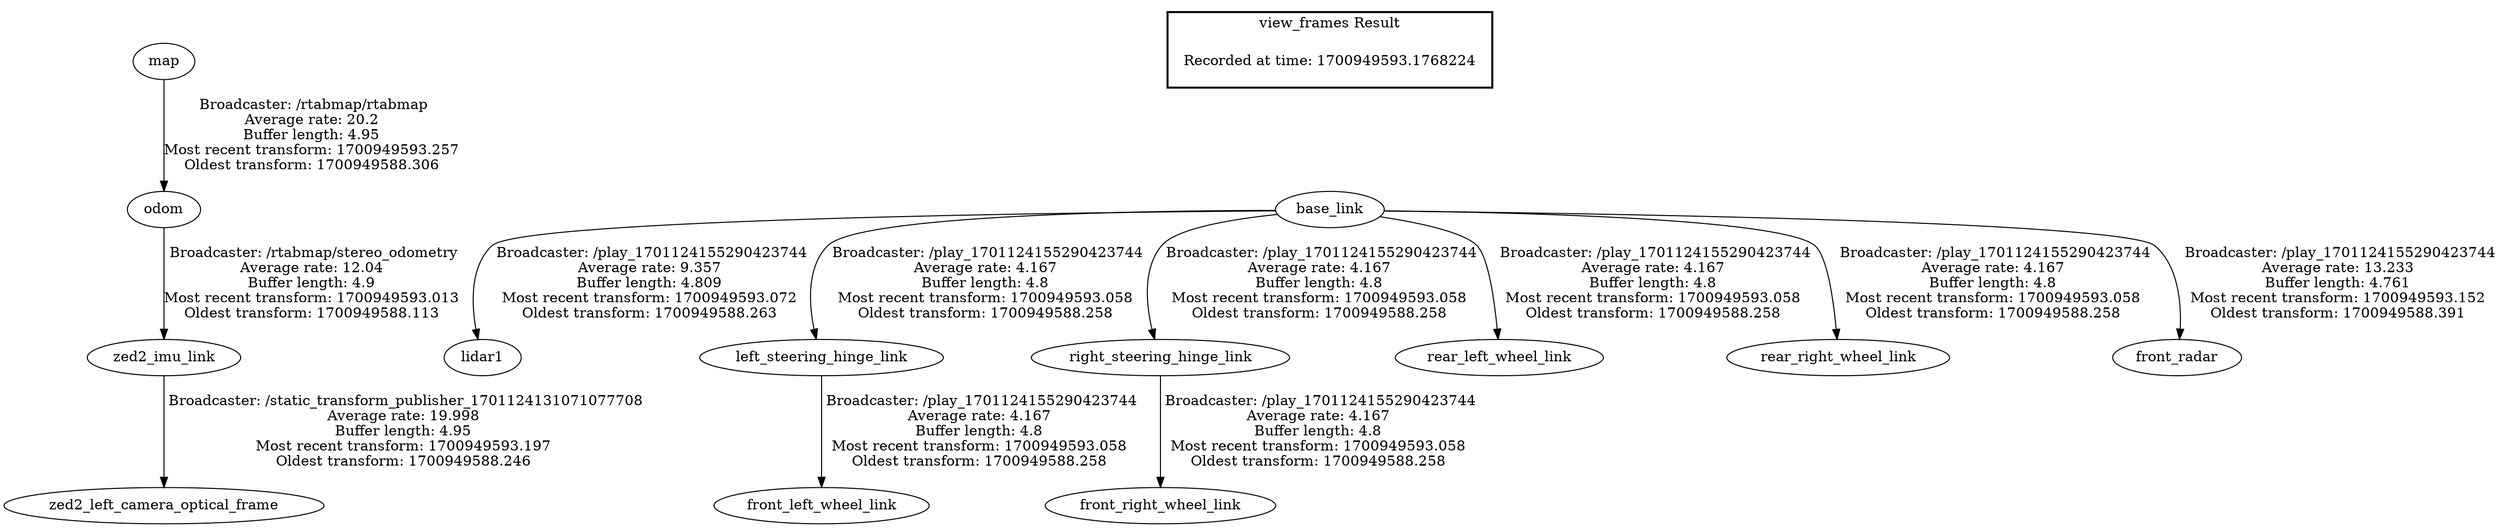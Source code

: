 digraph G {
"zed2_imu_link" -> "zed2_left_camera_optical_frame"[label=" Broadcaster: /static_transform_publisher_1701124131071077708\nAverage rate: 19.998\nBuffer length: 4.95\nMost recent transform: 1700949593.197\nOldest transform: 1700949588.246\n"];
"odom" -> "zed2_imu_link"[label=" Broadcaster: /rtabmap/stereo_odometry\nAverage rate: 12.04\nBuffer length: 4.9\nMost recent transform: 1700949593.013\nOldest transform: 1700949588.113\n"];
"map" -> "odom"[label=" Broadcaster: /rtabmap/rtabmap\nAverage rate: 20.2\nBuffer length: 4.95\nMost recent transform: 1700949593.257\nOldest transform: 1700949588.306\n"];
"base_link" -> "lidar1"[label=" Broadcaster: /play_1701124155290423744\nAverage rate: 9.357\nBuffer length: 4.809\nMost recent transform: 1700949593.072\nOldest transform: 1700949588.263\n"];
"left_steering_hinge_link" -> "front_left_wheel_link"[label=" Broadcaster: /play_1701124155290423744\nAverage rate: 4.167\nBuffer length: 4.8\nMost recent transform: 1700949593.058\nOldest transform: 1700949588.258\n"];
"base_link" -> "left_steering_hinge_link"[label=" Broadcaster: /play_1701124155290423744\nAverage rate: 4.167\nBuffer length: 4.8\nMost recent transform: 1700949593.058\nOldest transform: 1700949588.258\n"];
"right_steering_hinge_link" -> "front_right_wheel_link"[label=" Broadcaster: /play_1701124155290423744\nAverage rate: 4.167\nBuffer length: 4.8\nMost recent transform: 1700949593.058\nOldest transform: 1700949588.258\n"];
"base_link" -> "right_steering_hinge_link"[label=" Broadcaster: /play_1701124155290423744\nAverage rate: 4.167\nBuffer length: 4.8\nMost recent transform: 1700949593.058\nOldest transform: 1700949588.258\n"];
"base_link" -> "rear_left_wheel_link"[label=" Broadcaster: /play_1701124155290423744\nAverage rate: 4.167\nBuffer length: 4.8\nMost recent transform: 1700949593.058\nOldest transform: 1700949588.258\n"];
"base_link" -> "rear_right_wheel_link"[label=" Broadcaster: /play_1701124155290423744\nAverage rate: 4.167\nBuffer length: 4.8\nMost recent transform: 1700949593.058\nOldest transform: 1700949588.258\n"];
"base_link" -> "front_radar"[label=" Broadcaster: /play_1701124155290423744\nAverage rate: 13.233\nBuffer length: 4.761\nMost recent transform: 1700949593.152\nOldest transform: 1700949588.391\n"];
edge [style=invis];
 subgraph cluster_legend { style=bold; color=black; label ="view_frames Result";
"Recorded at time: 1700949593.1768224"[ shape=plaintext ] ;
}->"base_link";
}